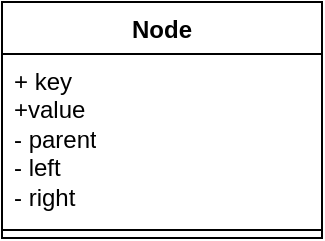 <mxfile version="24.4.0" type="device">
  <diagram name="Seite-1" id="cgCj4K8BBYE1bUJCbDha">
    <mxGraphModel dx="794" dy="605" grid="1" gridSize="10" guides="1" tooltips="1" connect="1" arrows="1" fold="1" page="1" pageScale="1" pageWidth="827" pageHeight="1169" math="0" shadow="0">
      <root>
        <mxCell id="0" />
        <mxCell id="1" parent="0" />
        <mxCell id="NuTCc1jlhfeAcqLOyTFG-1" value="Node" style="swimlane;fontStyle=1;align=center;verticalAlign=top;childLayout=stackLayout;horizontal=1;startSize=26;horizontalStack=0;resizeParent=1;resizeParentMax=0;resizeLast=0;collapsible=1;marginBottom=0;whiteSpace=wrap;html=1;" vertex="1" parent="1">
          <mxGeometry x="330" y="260" width="160" height="118" as="geometry" />
        </mxCell>
        <mxCell id="NuTCc1jlhfeAcqLOyTFG-2" value="+ key&lt;div&gt;+value&lt;/div&gt;&lt;div&gt;- parent&lt;/div&gt;&lt;div&gt;- left&lt;/div&gt;&lt;div&gt;- right&lt;/div&gt;" style="text;strokeColor=none;fillColor=none;align=left;verticalAlign=top;spacingLeft=4;spacingRight=4;overflow=hidden;rotatable=0;points=[[0,0.5],[1,0.5]];portConstraint=eastwest;whiteSpace=wrap;html=1;" vertex="1" parent="NuTCc1jlhfeAcqLOyTFG-1">
          <mxGeometry y="26" width="160" height="84" as="geometry" />
        </mxCell>
        <mxCell id="NuTCc1jlhfeAcqLOyTFG-3" value="" style="line;strokeWidth=1;fillColor=none;align=left;verticalAlign=middle;spacingTop=-1;spacingLeft=3;spacingRight=3;rotatable=0;labelPosition=right;points=[];portConstraint=eastwest;strokeColor=inherit;" vertex="1" parent="NuTCc1jlhfeAcqLOyTFG-1">
          <mxGeometry y="110" width="160" height="8" as="geometry" />
        </mxCell>
      </root>
    </mxGraphModel>
  </diagram>
</mxfile>
